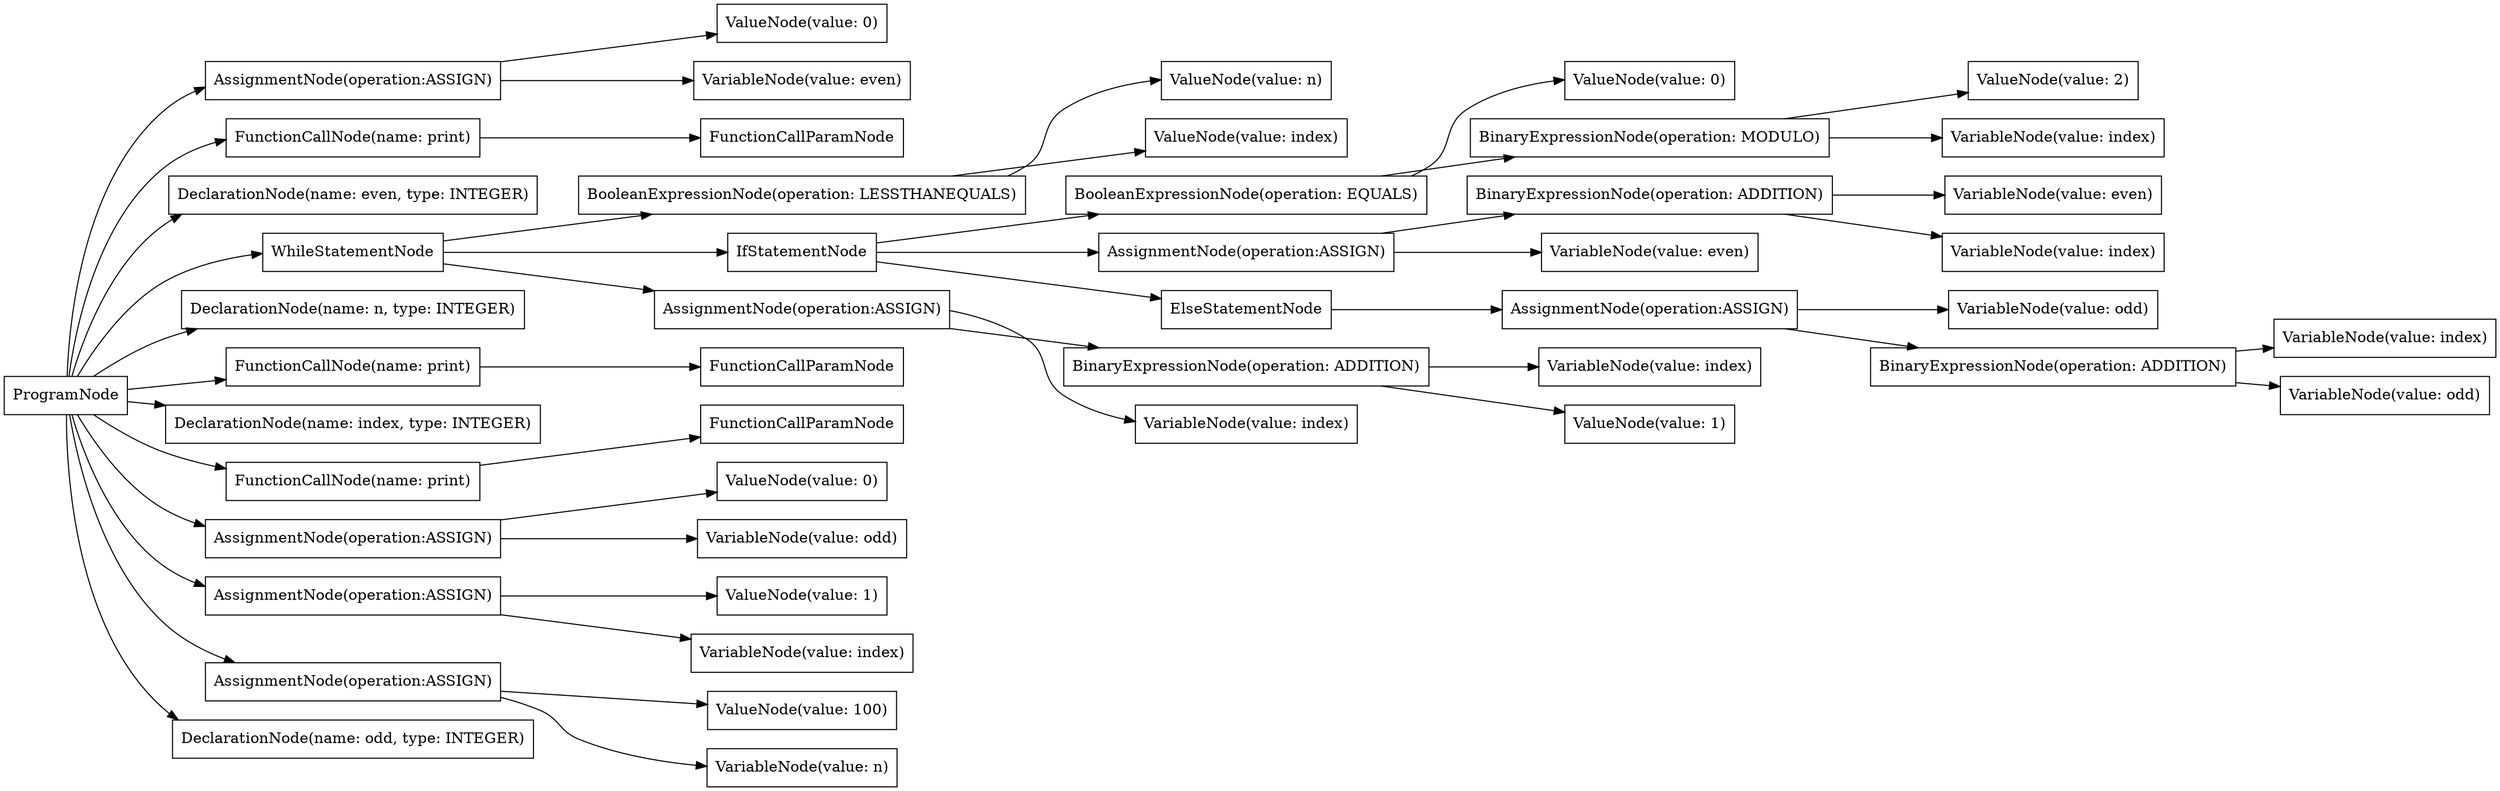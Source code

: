 digraph G {
rankdir=LR
"729b352f-f85f-4c84-b434-b8076f79fea6" [label="ValueNode(value: n)" shape="box"];
"01490b1f-e63e-423d-b143-aa902bd65455" [label="AssignmentNode(operation:ASSIGN)" shape="box"];
"8e3f9f03-fa1c-4296-8f4e-d78ee113c4e2" [label="ValueNode(value: 1)" shape="box"];
"98dc1c1e-78d1-4ca4-b842-37a0b9ab4071" [label="BooleanExpressionNode(operation: LESSTHANEQUALS)" shape="box"];
"5e18db49-2d68-4467-9758-f30a5d438e5e" [label="VariableNode(value: odd)" shape="box"];
"bf09a55b-12be-4f2f-a9b6-453ce1491d92" [label="VariableNode(value: index)" shape="box"];
"583d639a-9745-4221-a98d-03b00c12557f" [label="ValueNode(value: 0)" shape="box"];
"d3d9627d-d33d-4a3d-abcb-5526256681bb" [label="BooleanExpressionNode(operation: EQUALS)" shape="box"];
"e7eb03bd-1be1-42ad-9b07-fcbc6646ee7d" [label="VariableNode(value: odd)" shape="box"];
"62c8fe1e-ae24-4c0e-aa68-4763a1dd1808" [label="FunctionCallNode(name: print)" shape="box"];
"f33924f6-3be6-4b22-8f7f-3cf26c0a5d2f" [label="IfStatementNode" shape="box"];
"8206b050-6f24-40b7-9060-75d6054b731e" [label="VariableNode(value: odd)" shape="box"];
"73dd6ad6-4535-4def-a542-58547d05d8e4" [label="FunctionCallParamNode" shape="box"];
"af73e7a8-8e57-4c23-82d4-466ce430f780" [label="ValueNode(value: 0)" shape="box"];
"3cd83ac4-73ca-4273-8259-84205f8ceef8" [label="AssignmentNode(operation:ASSIGN)" shape="box"];
"79eaed1d-0693-429f-9575-06d60d267754" [label="ValueNode(value: 100)" shape="box"];
"18d7caa5-170c-4330-aa98-49e91aefbffb" [label="BinaryExpressionNode(operation: ADDITION)" shape="box"];
"6e6e1c4a-ea4a-40d8-984e-3da582020f72" [label="DeclarationNode(name: even, type: INTEGER)" shape="box"];
"db6fa918-a832-4a8c-b676-081a1464256c" [label="ValueNode(value: 0)" shape="box"];
"663216ef-5b3b-4718-b377-4f42494d39b6" [label="VariableNode(value: even)" shape="box"];
"6d3e80dd-425b-468d-915e-004449d445c1" [label="WhileStatementNode" shape="box"];
"ecdff883-628b-45d8-91ad-f9eead105e67" [label="DeclarationNode(name: n, type: INTEGER)" shape="box"];
"5377ae63-84a5-41ed-b42c-a87b69481c83" [label="FunctionCallNode(name: print)" shape="box"];
"ba16a760-ec33-488e-b07b-1c9e49dc2333" [label="DeclarationNode(name: index, type: INTEGER)" shape="box"];
"1cc86ce2-dc72-4698-adde-bc7491641dcf" [label="VariableNode(value: index)" shape="box"];
"32ad8cb5-49f1-419e-809a-b8ab3ee084e4" [label="FunctionCallNode(name: print)" shape="box"];
"46a4e960-9ce9-438e-b59e-3084966b259d" [label="AssignmentNode(operation:ASSIGN)" shape="box"];
"cf9aa907-6960-4a26-8f84-a26c10845662" [label="VariableNode(value: n)" shape="box"];
"c0ebedf7-35cc-4f69-889c-80a7e7bb396e" [label="FunctionCallParamNode" shape="box"];
"40250295-0934-4163-85e8-4d921562f525" [label="ValueNode(value: 2)" shape="box"];
"c9072b11-6ad4-421a-bc2d-35b0d9009d9f" [label="VariableNode(value: index)" shape="box"];
"a6059096-ae29-4001-8fba-d82a7c393b4f" [label="BinaryExpressionNode(operation: MODULO)" shape="box"];
"ca4cd8cb-e0d5-4f06-a088-46b7ef5659dd" [label="AssignmentNode(operation:ASSIGN)" shape="box"];
"8d5445c6-4d70-4537-9338-ec3fd4751ac7" [label="FunctionCallParamNode" shape="box"];
"9bf1f28e-17d6-4a70-b05b-81e581783ffa" [label="ProgramNode" shape="box"];
"d095644d-dece-4131-9cee-cf033368984b" [label="VariableNode(value: index)" shape="box"];
"8f702f67-8a1b-4630-a7fd-2bbc464d68dc" [label="AssignmentNode(operation:ASSIGN)" shape="box"];
"88d0721a-e14b-4331-aed1-9044ef0535cc" [label="VariableNode(value: even)" shape="box"];
"52e0f839-6089-4cf1-8851-1adad462dea5" [label="AssignmentNode(operation:ASSIGN)" shape="box"];
"6a42671a-5a26-4aa9-9c85-b7eca866e636" [label="BinaryExpressionNode(operation: ADDITION)" shape="box"];
"5468da85-fca8-453d-9344-45ab6ff91e81" [label="VariableNode(value: index)" shape="box"];
"03e6e7d3-bcd3-450f-9f74-24210181604d" [label="ValueNode(value: index)" shape="box"];
"166c6dc0-3e5f-43dc-8f8d-a136f7fe2198" [label="AssignmentNode(operation:ASSIGN)" shape="box"];
"1f8e25cb-6094-4013-a2f9-609c50266473" [label="VariableNode(value: index)" shape="box"];
"a12af274-118e-4011-9e0f-204af93b2147" [label="BinaryExpressionNode(operation: ADDITION)" shape="box"];
"4a7932c5-521a-47fd-afad-08a8d3a2d385" [label="VariableNode(value: even)" shape="box"];
"ffb14de7-fa5c-4de9-a76f-c3c35a93a226" [label="DeclarationNode(name: odd, type: INTEGER)" shape="box"];
"2a656435-4bc7-4ec1-873f-471c61785c71" [label="ElseStatementNode" shape="box"];
"12faabbb-dc34-4a7e-ac3d-161fd5558482" [label="ValueNode(value: 1)" shape="box"];
"9bf1f28e-17d6-4a70-b05b-81e581783ffa" -> "ecdff883-628b-45d8-91ad-f9eead105e67";
"9bf1f28e-17d6-4a70-b05b-81e581783ffa" -> "ffb14de7-fa5c-4de9-a76f-c3c35a93a226";
"9bf1f28e-17d6-4a70-b05b-81e581783ffa" -> "6e6e1c4a-ea4a-40d8-984e-3da582020f72";
"9bf1f28e-17d6-4a70-b05b-81e581783ffa" -> "ba16a760-ec33-488e-b07b-1c9e49dc2333";
"9bf1f28e-17d6-4a70-b05b-81e581783ffa" -> "166c6dc0-3e5f-43dc-8f8d-a136f7fe2198";
"166c6dc0-3e5f-43dc-8f8d-a136f7fe2198" -> "cf9aa907-6960-4a26-8f84-a26c10845662";
"166c6dc0-3e5f-43dc-8f8d-a136f7fe2198" -> "79eaed1d-0693-429f-9575-06d60d267754";
"9bf1f28e-17d6-4a70-b05b-81e581783ffa" -> "ca4cd8cb-e0d5-4f06-a088-46b7ef5659dd";
"ca4cd8cb-e0d5-4f06-a088-46b7ef5659dd" -> "e7eb03bd-1be1-42ad-9b07-fcbc6646ee7d";
"ca4cd8cb-e0d5-4f06-a088-46b7ef5659dd" -> "583d639a-9745-4221-a98d-03b00c12557f";
"9bf1f28e-17d6-4a70-b05b-81e581783ffa" -> "01490b1f-e63e-423d-b143-aa902bd65455";
"01490b1f-e63e-423d-b143-aa902bd65455" -> "4a7932c5-521a-47fd-afad-08a8d3a2d385";
"01490b1f-e63e-423d-b143-aa902bd65455" -> "af73e7a8-8e57-4c23-82d4-466ce430f780";
"9bf1f28e-17d6-4a70-b05b-81e581783ffa" -> "52e0f839-6089-4cf1-8851-1adad462dea5";
"52e0f839-6089-4cf1-8851-1adad462dea5" -> "1cc86ce2-dc72-4698-adde-bc7491641dcf";
"52e0f839-6089-4cf1-8851-1adad462dea5" -> "8e3f9f03-fa1c-4296-8f4e-d78ee113c4e2";
"9bf1f28e-17d6-4a70-b05b-81e581783ffa" -> "6d3e80dd-425b-468d-915e-004449d445c1";
"6d3e80dd-425b-468d-915e-004449d445c1" -> "98dc1c1e-78d1-4ca4-b842-37a0b9ab4071";
"98dc1c1e-78d1-4ca4-b842-37a0b9ab4071" -> "03e6e7d3-bcd3-450f-9f74-24210181604d";
"98dc1c1e-78d1-4ca4-b842-37a0b9ab4071" -> "729b352f-f85f-4c84-b434-b8076f79fea6";
"6d3e80dd-425b-468d-915e-004449d445c1" -> "f33924f6-3be6-4b22-8f7f-3cf26c0a5d2f";
"f33924f6-3be6-4b22-8f7f-3cf26c0a5d2f" -> "d3d9627d-d33d-4a3d-abcb-5526256681bb";
"d3d9627d-d33d-4a3d-abcb-5526256681bb" -> "a6059096-ae29-4001-8fba-d82a7c393b4f";
"a6059096-ae29-4001-8fba-d82a7c393b4f" -> "d095644d-dece-4131-9cee-cf033368984b";
"a6059096-ae29-4001-8fba-d82a7c393b4f" -> "40250295-0934-4163-85e8-4d921562f525";
"d3d9627d-d33d-4a3d-abcb-5526256681bb" -> "db6fa918-a832-4a8c-b676-081a1464256c";
"f33924f6-3be6-4b22-8f7f-3cf26c0a5d2f" -> "8f702f67-8a1b-4630-a7fd-2bbc464d68dc";
"8f702f67-8a1b-4630-a7fd-2bbc464d68dc" -> "663216ef-5b3b-4718-b377-4f42494d39b6";
"8f702f67-8a1b-4630-a7fd-2bbc464d68dc" -> "18d7caa5-170c-4330-aa98-49e91aefbffb";
"18d7caa5-170c-4330-aa98-49e91aefbffb" -> "88d0721a-e14b-4331-aed1-9044ef0535cc";
"18d7caa5-170c-4330-aa98-49e91aefbffb" -> "5468da85-fca8-453d-9344-45ab6ff91e81";
"f33924f6-3be6-4b22-8f7f-3cf26c0a5d2f" -> "2a656435-4bc7-4ec1-873f-471c61785c71";
"2a656435-4bc7-4ec1-873f-471c61785c71" -> "3cd83ac4-73ca-4273-8259-84205f8ceef8";
"3cd83ac4-73ca-4273-8259-84205f8ceef8" -> "5e18db49-2d68-4467-9758-f30a5d438e5e";
"3cd83ac4-73ca-4273-8259-84205f8ceef8" -> "a12af274-118e-4011-9e0f-204af93b2147";
"a12af274-118e-4011-9e0f-204af93b2147" -> "8206b050-6f24-40b7-9060-75d6054b731e";
"a12af274-118e-4011-9e0f-204af93b2147" -> "bf09a55b-12be-4f2f-a9b6-453ce1491d92";
"6d3e80dd-425b-468d-915e-004449d445c1" -> "46a4e960-9ce9-438e-b59e-3084966b259d";
"46a4e960-9ce9-438e-b59e-3084966b259d" -> "1f8e25cb-6094-4013-a2f9-609c50266473";
"46a4e960-9ce9-438e-b59e-3084966b259d" -> "6a42671a-5a26-4aa9-9c85-b7eca866e636";
"6a42671a-5a26-4aa9-9c85-b7eca866e636" -> "c9072b11-6ad4-421a-bc2d-35b0d9009d9f";
"6a42671a-5a26-4aa9-9c85-b7eca866e636" -> "12faabbb-dc34-4a7e-ac3d-161fd5558482";
"9bf1f28e-17d6-4a70-b05b-81e581783ffa" -> "32ad8cb5-49f1-419e-809a-b8ab3ee084e4";
"32ad8cb5-49f1-419e-809a-b8ab3ee084e4" -> "8d5445c6-4d70-4537-9338-ec3fd4751ac7";
"9bf1f28e-17d6-4a70-b05b-81e581783ffa" -> "62c8fe1e-ae24-4c0e-aa68-4763a1dd1808";
"62c8fe1e-ae24-4c0e-aa68-4763a1dd1808" -> "c0ebedf7-35cc-4f69-889c-80a7e7bb396e";
"9bf1f28e-17d6-4a70-b05b-81e581783ffa" -> "5377ae63-84a5-41ed-b42c-a87b69481c83";
"5377ae63-84a5-41ed-b42c-a87b69481c83" -> "73dd6ad6-4535-4def-a542-58547d05d8e4";
}